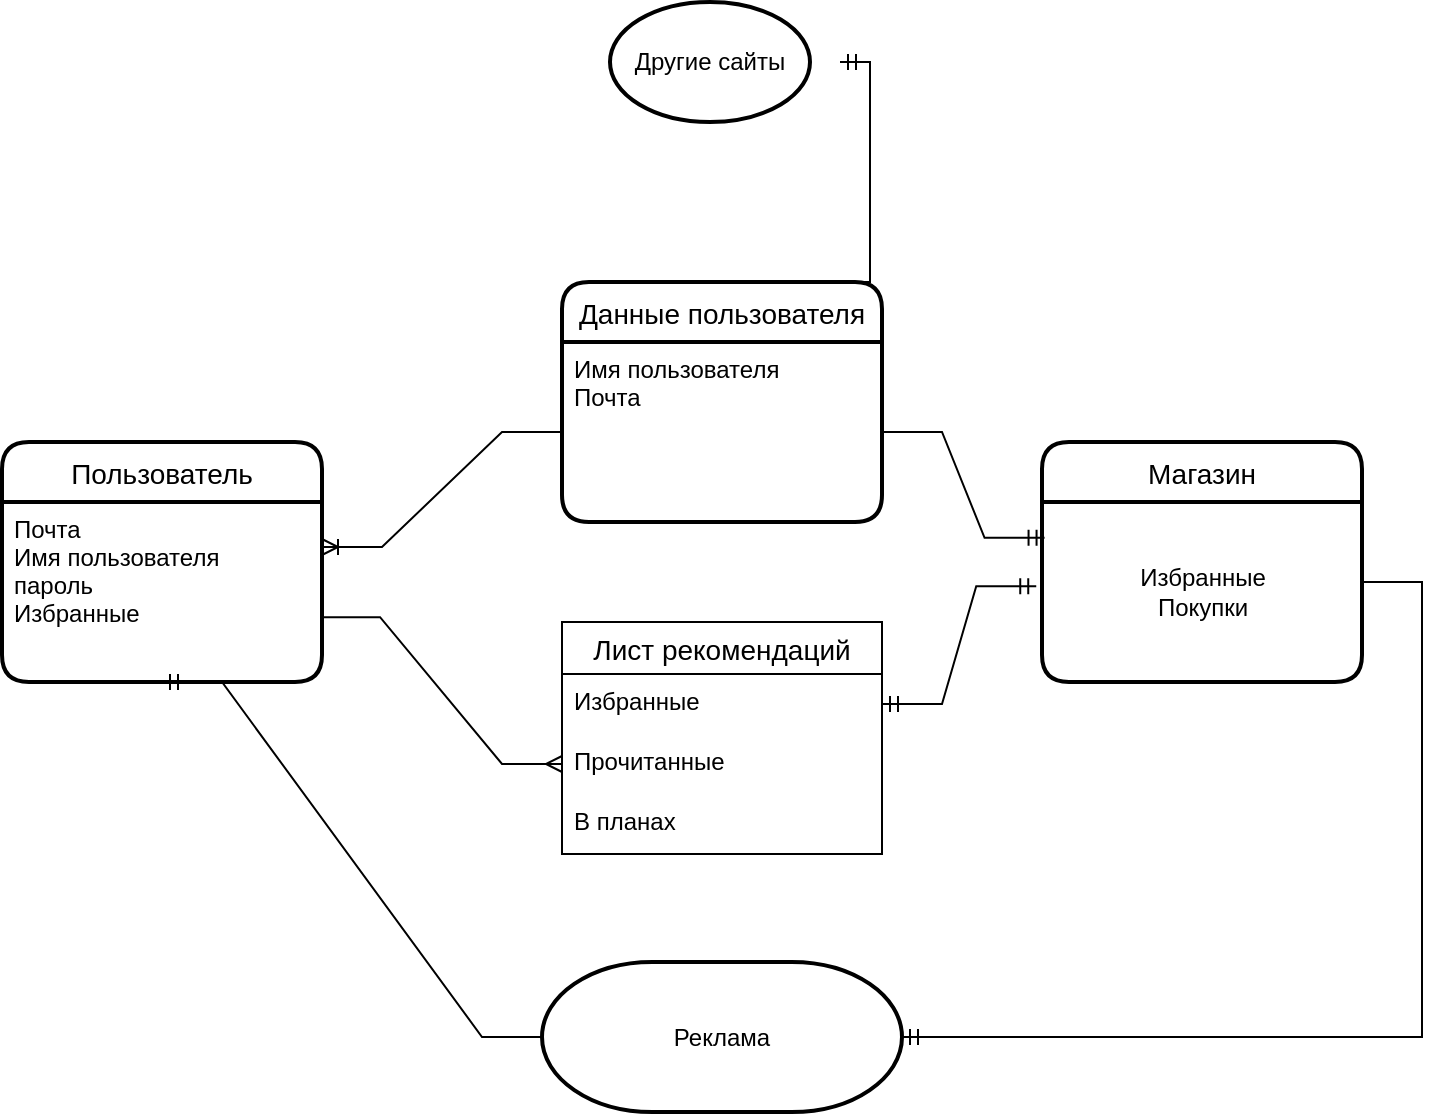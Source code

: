 <mxfile version="20.8.14" type="device"><diagram name="Страница 1" id="hiCrb5JU93kf32Tyf9H8"><mxGraphModel dx="1588" dy="924" grid="1" gridSize="10" guides="1" tooltips="1" connect="1" arrows="1" fold="1" page="1" pageScale="1" pageWidth="827" pageHeight="1169" math="0" shadow="0"><root><mxCell id="0"/><mxCell id="1" parent="0"/><mxCell id="gN6-Piu909FvxQRXOcbY-2" value="Пользователь" style="swimlane;childLayout=stackLayout;horizontal=1;startSize=30;horizontalStack=0;rounded=1;fontSize=14;fontStyle=0;strokeWidth=2;resizeParent=0;resizeLast=1;shadow=0;dashed=0;align=center;" vertex="1" parent="1"><mxGeometry x="10" y="300" width="160" height="120" as="geometry"/></mxCell><mxCell id="gN6-Piu909FvxQRXOcbY-3" value="Почта&#10;Имя пользователя&#10;пароль&#10;Избранные" style="align=left;strokeColor=none;fillColor=none;spacingLeft=4;fontSize=12;verticalAlign=top;resizable=0;rotatable=0;part=1;" vertex="1" parent="gN6-Piu909FvxQRXOcbY-2"><mxGeometry y="30" width="160" height="90" as="geometry"/></mxCell><mxCell id="gN6-Piu909FvxQRXOcbY-4" value="" style="edgeStyle=entityRelationEdgeStyle;fontSize=12;html=1;endArrow=ERoneToMany;rounded=0;entryX=1;entryY=0.25;entryDx=0;entryDy=0;targetPerimeterSpacing=15;sourcePerimeterSpacing=9;exitX=0;exitY=0.5;exitDx=0;exitDy=0;" edge="1" parent="1" source="gN6-Piu909FvxQRXOcbY-22" target="gN6-Piu909FvxQRXOcbY-3"><mxGeometry width="100" height="100" relative="1" as="geometry"><mxPoint x="200" y="280" as="sourcePoint"/><mxPoint x="230" y="350" as="targetPoint"/></mxGeometry></mxCell><mxCell id="gN6-Piu909FvxQRXOcbY-7" value="" style="edgeStyle=entityRelationEdgeStyle;fontSize=12;html=1;endArrow=ERmany;rounded=0;sourcePerimeterSpacing=9;targetPerimeterSpacing=15;exitX=0.994;exitY=0.64;exitDx=0;exitDy=0;exitPerimeter=0;entryX=0;entryY=0.5;entryDx=0;entryDy=0;" edge="1" parent="1" source="gN6-Piu909FvxQRXOcbY-3" target="gN6-Piu909FvxQRXOcbY-12"><mxGeometry width="100" height="100" relative="1" as="geometry"><mxPoint x="180" y="400" as="sourcePoint"/><mxPoint x="270" y="420" as="targetPoint"/></mxGeometry></mxCell><mxCell id="gN6-Piu909FvxQRXOcbY-8" value="Магазин" style="swimlane;childLayout=stackLayout;horizontal=1;startSize=30;horizontalStack=0;rounded=1;fontSize=14;fontStyle=0;strokeWidth=2;resizeParent=0;resizeLast=1;shadow=0;dashed=0;align=center;" vertex="1" parent="1"><mxGeometry x="530" y="300" width="160" height="120" as="geometry"/></mxCell><mxCell id="gN6-Piu909FvxQRXOcbY-19" value="Избранные&lt;br&gt;Покупки&lt;br&gt;" style="text;html=1;align=center;verticalAlign=middle;resizable=0;points=[];autosize=1;strokeColor=none;fillColor=none;" vertex="1" parent="gN6-Piu909FvxQRXOcbY-8"><mxGeometry y="30" width="160" height="90" as="geometry"/></mxCell><mxCell id="gN6-Piu909FvxQRXOcbY-10" value="Лист рекомендаций" style="swimlane;fontStyle=0;childLayout=stackLayout;horizontal=1;startSize=26;horizontalStack=0;resizeParent=1;resizeParentMax=0;resizeLast=0;collapsible=1;marginBottom=0;align=center;fontSize=14;" vertex="1" parent="1"><mxGeometry x="290" y="390" width="160" height="116" as="geometry"/></mxCell><mxCell id="gN6-Piu909FvxQRXOcbY-11" value="Избранные" style="text;strokeColor=none;fillColor=none;spacingLeft=4;spacingRight=4;overflow=hidden;rotatable=0;points=[[0,0.5],[1,0.5]];portConstraint=eastwest;fontSize=12;" vertex="1" parent="gN6-Piu909FvxQRXOcbY-10"><mxGeometry y="26" width="160" height="30" as="geometry"/></mxCell><mxCell id="gN6-Piu909FvxQRXOcbY-12" value="Прочитанные" style="text;strokeColor=none;fillColor=none;spacingLeft=4;spacingRight=4;overflow=hidden;rotatable=0;points=[[0,0.5],[1,0.5]];portConstraint=eastwest;fontSize=12;" vertex="1" parent="gN6-Piu909FvxQRXOcbY-10"><mxGeometry y="56" width="160" height="30" as="geometry"/></mxCell><mxCell id="gN6-Piu909FvxQRXOcbY-13" value="В планах" style="text;strokeColor=none;fillColor=none;spacingLeft=4;spacingRight=4;overflow=hidden;rotatable=0;points=[[0,0.5],[1,0.5]];portConstraint=eastwest;fontSize=12;" vertex="1" parent="gN6-Piu909FvxQRXOcbY-10"><mxGeometry y="86" width="160" height="30" as="geometry"/></mxCell><mxCell id="gN6-Piu909FvxQRXOcbY-16" value="Реклама" style="strokeWidth=2;html=1;shape=mxgraph.flowchart.terminator;whiteSpace=wrap;" vertex="1" parent="1"><mxGeometry x="280" y="560" width="180" height="75" as="geometry"/></mxCell><mxCell id="gN6-Piu909FvxQRXOcbY-17" value="" style="edgeStyle=entityRelationEdgeStyle;fontSize=12;html=1;endArrow=ERmandOne;rounded=0;sourcePerimeterSpacing=9;targetPerimeterSpacing=15;entryX=1;entryY=0.5;entryDx=0;entryDy=0;entryPerimeter=0;" edge="1" parent="1" target="gN6-Piu909FvxQRXOcbY-16"><mxGeometry width="100" height="100" relative="1" as="geometry"><mxPoint x="690" y="370" as="sourcePoint"/><mxPoint x="400" y="400" as="targetPoint"/></mxGeometry></mxCell><mxCell id="gN6-Piu909FvxQRXOcbY-18" value="" style="edgeStyle=entityRelationEdgeStyle;fontSize=12;html=1;endArrow=ERmandOne;rounded=0;sourcePerimeterSpacing=9;targetPerimeterSpacing=15;exitX=0;exitY=0.5;exitDx=0;exitDy=0;exitPerimeter=0;entryX=0.5;entryY=1;entryDx=0;entryDy=0;" edge="1" parent="1" source="gN6-Piu909FvxQRXOcbY-16" target="gN6-Piu909FvxQRXOcbY-3"><mxGeometry width="100" height="100" relative="1" as="geometry"><mxPoint x="200" y="590" as="sourcePoint"/><mxPoint x="300" y="490" as="targetPoint"/></mxGeometry></mxCell><mxCell id="gN6-Piu909FvxQRXOcbY-20" value="" style="edgeStyle=entityRelationEdgeStyle;fontSize=12;html=1;endArrow=ERmandOne;startArrow=ERmandOne;rounded=0;sourcePerimeterSpacing=9;targetPerimeterSpacing=15;entryX=-0.018;entryY=0.468;entryDx=0;entryDy=0;entryPerimeter=0;exitX=1;exitY=0.5;exitDx=0;exitDy=0;" edge="1" parent="1" source="gN6-Piu909FvxQRXOcbY-11" target="gN6-Piu909FvxQRXOcbY-19"><mxGeometry width="100" height="100" relative="1" as="geometry"><mxPoint x="320" y="430" as="sourcePoint"/><mxPoint x="420" y="330" as="targetPoint"/></mxGeometry></mxCell><mxCell id="gN6-Piu909FvxQRXOcbY-21" value="Данные пользователя" style="swimlane;childLayout=stackLayout;horizontal=1;startSize=30;horizontalStack=0;rounded=1;fontSize=14;fontStyle=0;strokeWidth=2;resizeParent=0;resizeLast=1;shadow=0;dashed=0;align=center;" vertex="1" parent="1"><mxGeometry x="290" y="220" width="160" height="120" as="geometry"/></mxCell><mxCell id="gN6-Piu909FvxQRXOcbY-22" value="Имя пользователя&#10;Почта&#10;" style="align=left;strokeColor=none;fillColor=none;spacingLeft=4;fontSize=12;verticalAlign=top;resizable=0;rotatable=0;part=1;" vertex="1" parent="gN6-Piu909FvxQRXOcbY-21"><mxGeometry y="30" width="160" height="90" as="geometry"/></mxCell><mxCell id="gN6-Piu909FvxQRXOcbY-23" value="" style="edgeStyle=entityRelationEdgeStyle;fontSize=12;html=1;endArrow=ERmandOne;rounded=0;sourcePerimeterSpacing=9;targetPerimeterSpacing=15;exitX=1;exitY=0.5;exitDx=0;exitDy=0;entryX=0.008;entryY=0.199;entryDx=0;entryDy=0;entryPerimeter=0;" edge="1" parent="1" source="gN6-Piu909FvxQRXOcbY-22" target="gN6-Piu909FvxQRXOcbY-19"><mxGeometry width="100" height="100" relative="1" as="geometry"><mxPoint x="320" y="330" as="sourcePoint"/><mxPoint x="420" y="230" as="targetPoint"/></mxGeometry></mxCell><mxCell id="gN6-Piu909FvxQRXOcbY-24" value="Другие сайты" style="strokeWidth=2;html=1;shape=mxgraph.flowchart.start_1;whiteSpace=wrap;" vertex="1" parent="1"><mxGeometry x="314" y="80" width="100" height="60" as="geometry"/></mxCell><mxCell id="gN6-Piu909FvxQRXOcbY-25" value="" style="edgeStyle=entityRelationEdgeStyle;fontSize=12;html=1;endArrow=ERmandOne;rounded=0;sourcePerimeterSpacing=9;targetPerimeterSpacing=15;exitX=0.5;exitY=0;exitDx=0;exitDy=0;" edge="1" parent="1" source="gN6-Piu909FvxQRXOcbY-21" target="gN6-Piu909FvxQRXOcbY-24"><mxGeometry width="100" height="100" relative="1" as="geometry"><mxPoint x="330" y="260" as="sourcePoint"/><mxPoint x="430" y="160" as="targetPoint"/></mxGeometry></mxCell></root></mxGraphModel></diagram></mxfile>